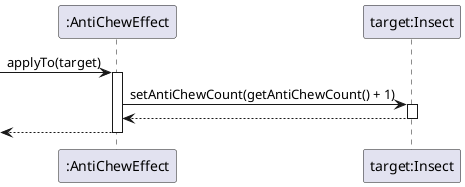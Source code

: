 @startuml
participant ":AntiChewEffect" as effect
participant "target:Insect" as target

-> effect : applyTo(target)
activate effect

effect -> target : setAntiChewCount(getAntiChewCount() + 1)
activate target

effect <-- target
deactivate target

<-- effect
deactivate effect
@enduml